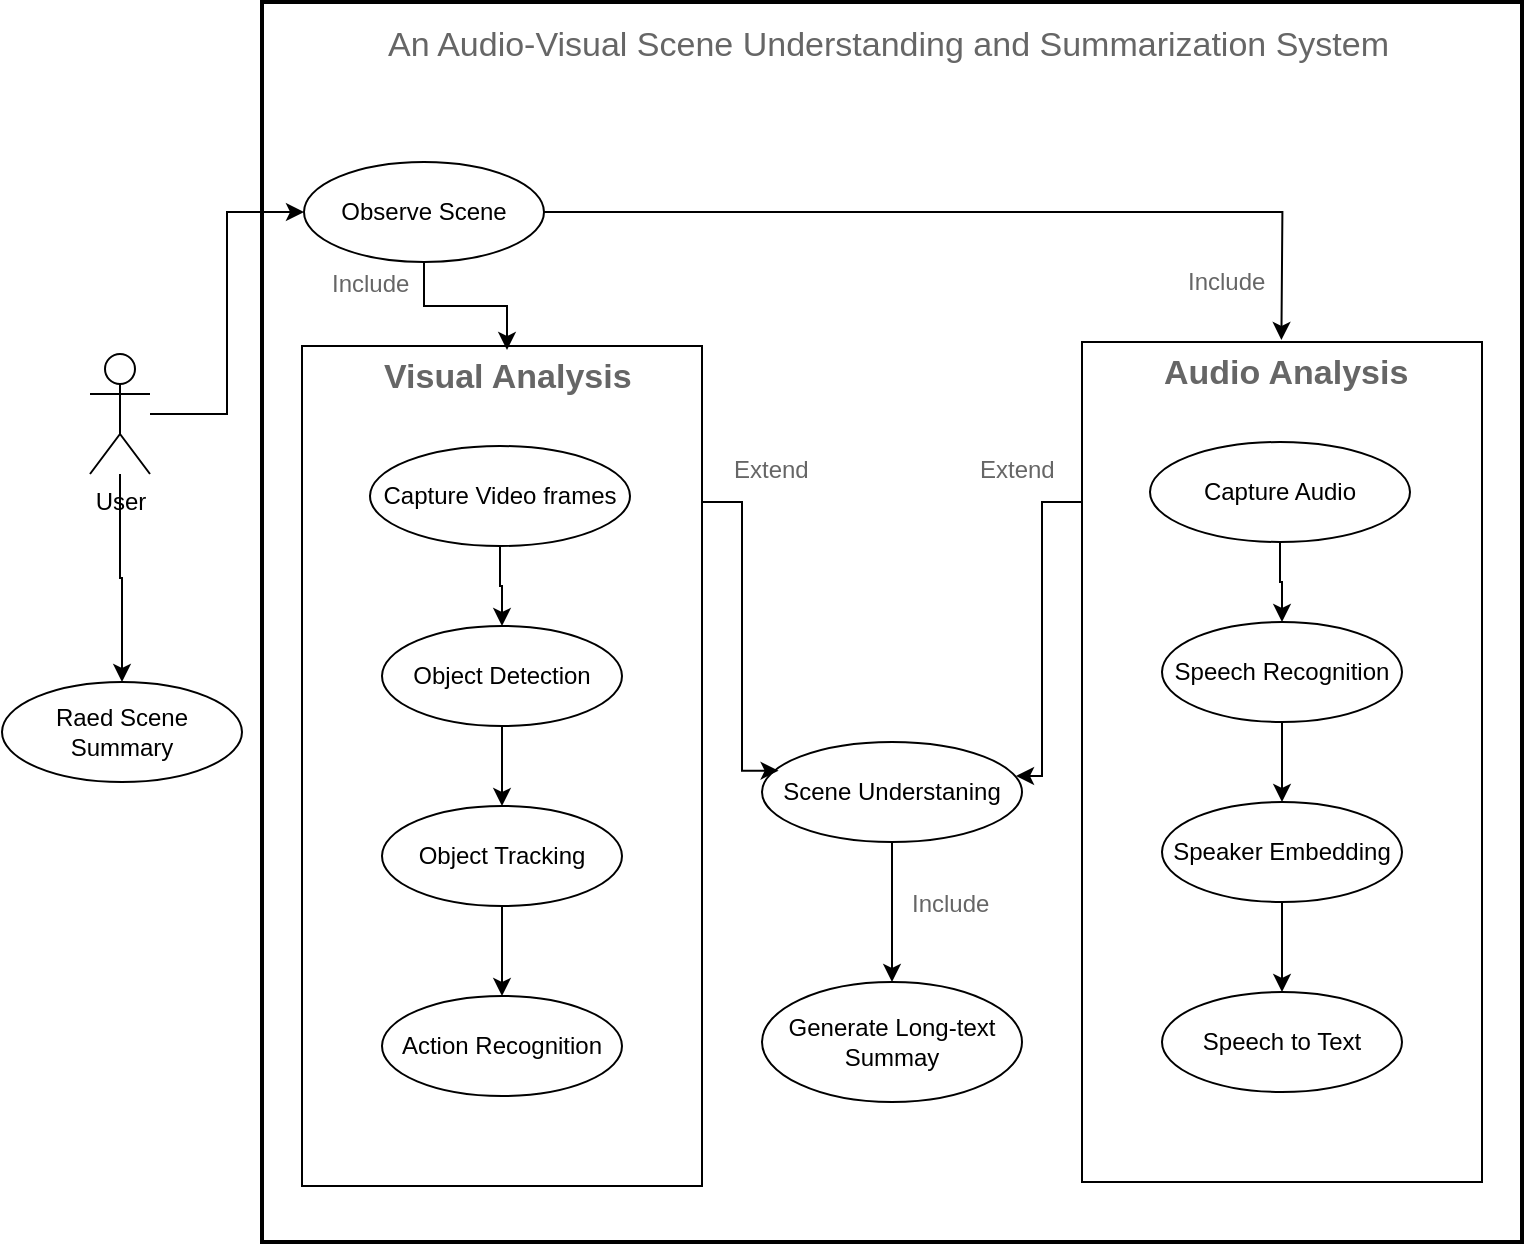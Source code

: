 <mxfile version="22.1.4" type="github">
  <diagram name="Page-1" id="tHAk2tj8HksUcGyv1YtE">
    <mxGraphModel dx="983" dy="687" grid="1" gridSize="10" guides="1" tooltips="1" connect="1" arrows="1" fold="1" page="1" pageScale="1" pageWidth="827" pageHeight="1169" math="0" shadow="0">
      <root>
        <mxCell id="0" />
        <mxCell id="1" parent="0" />
        <mxCell id="spbaKK2cmAYLjNGwdagv-20" value="" style="rounded=0;whiteSpace=wrap;html=1;strokeWidth=2;" vertex="1" parent="1">
          <mxGeometry x="140" y="40" width="630" height="620" as="geometry" />
        </mxCell>
        <mxCell id="spbaKK2cmAYLjNGwdagv-8" value="" style="rounded=0;whiteSpace=wrap;html=1;perimeterSpacing=0;" vertex="1" parent="1">
          <mxGeometry x="160" y="212" width="200" height="420" as="geometry" />
        </mxCell>
        <mxCell id="spbaKK2cmAYLjNGwdagv-21" value="" style="edgeStyle=orthogonalEdgeStyle;rounded=0;orthogonalLoop=1;jettySize=auto;html=1;" edge="1" parent="1" source="spbaKK2cmAYLjNGwdagv-1" target="spbaKK2cmAYLjNGwdagv-19">
          <mxGeometry relative="1" as="geometry" />
        </mxCell>
        <mxCell id="spbaKK2cmAYLjNGwdagv-24" style="edgeStyle=orthogonalEdgeStyle;rounded=0;orthogonalLoop=1;jettySize=auto;html=1;entryX=0;entryY=0.5;entryDx=0;entryDy=0;" edge="1" parent="1" source="spbaKK2cmAYLjNGwdagv-1" target="spbaKK2cmAYLjNGwdagv-2">
          <mxGeometry relative="1" as="geometry" />
        </mxCell>
        <mxCell id="spbaKK2cmAYLjNGwdagv-1" value="User" style="shape=umlActor;verticalLabelPosition=bottom;verticalAlign=top;html=1;outlineConnect=0;" vertex="1" parent="1">
          <mxGeometry x="54" y="216" width="30" height="60" as="geometry" />
        </mxCell>
        <mxCell id="spbaKK2cmAYLjNGwdagv-27" value="" style="edgeStyle=orthogonalEdgeStyle;rounded=0;orthogonalLoop=1;jettySize=auto;html=1;" edge="1" parent="1" source="spbaKK2cmAYLjNGwdagv-2" target="spbaKK2cmAYLjNGwdagv-10">
          <mxGeometry relative="1" as="geometry" />
        </mxCell>
        <mxCell id="spbaKK2cmAYLjNGwdagv-2" value="Observe Scene" style="ellipse;whiteSpace=wrap;html=1;" vertex="1" parent="1">
          <mxGeometry x="161" y="120" width="120" height="50" as="geometry" />
        </mxCell>
        <mxCell id="spbaKK2cmAYLjNGwdagv-31" value="" style="edgeStyle=orthogonalEdgeStyle;rounded=0;orthogonalLoop=1;jettySize=auto;html=1;" edge="1" parent="1" source="spbaKK2cmAYLjNGwdagv-3" target="spbaKK2cmAYLjNGwdagv-4">
          <mxGeometry relative="1" as="geometry" />
        </mxCell>
        <mxCell id="spbaKK2cmAYLjNGwdagv-3" value="Capture Video frames" style="ellipse;whiteSpace=wrap;html=1;" vertex="1" parent="1">
          <mxGeometry x="194" y="262" width="130" height="50" as="geometry" />
        </mxCell>
        <mxCell id="spbaKK2cmAYLjNGwdagv-32" value="" style="edgeStyle=orthogonalEdgeStyle;rounded=0;orthogonalLoop=1;jettySize=auto;html=1;" edge="1" parent="1" source="spbaKK2cmAYLjNGwdagv-4" target="spbaKK2cmAYLjNGwdagv-5">
          <mxGeometry relative="1" as="geometry" />
        </mxCell>
        <mxCell id="spbaKK2cmAYLjNGwdagv-4" value="Object Detection" style="ellipse;whiteSpace=wrap;html=1;" vertex="1" parent="1">
          <mxGeometry x="200" y="352" width="120" height="50" as="geometry" />
        </mxCell>
        <mxCell id="spbaKK2cmAYLjNGwdagv-33" value="" style="edgeStyle=orthogonalEdgeStyle;rounded=0;orthogonalLoop=1;jettySize=auto;html=1;" edge="1" parent="1" source="spbaKK2cmAYLjNGwdagv-5" target="spbaKK2cmAYLjNGwdagv-6">
          <mxGeometry relative="1" as="geometry" />
        </mxCell>
        <mxCell id="spbaKK2cmAYLjNGwdagv-5" value="Object Tracking" style="ellipse;whiteSpace=wrap;html=1;" vertex="1" parent="1">
          <mxGeometry x="200" y="442" width="120" height="50" as="geometry" />
        </mxCell>
        <mxCell id="spbaKK2cmAYLjNGwdagv-6" value="Action Recognition" style="ellipse;whiteSpace=wrap;html=1;" vertex="1" parent="1">
          <mxGeometry x="200" y="537" width="120" height="50" as="geometry" />
        </mxCell>
        <mxCell id="spbaKK2cmAYLjNGwdagv-10" value="&lt;b&gt;Visual Analysis&lt;/b&gt;" style="strokeWidth=0;shadow=0;dashed=1;align=center;html=1;shape=mxgraph.mockup.text.textBox;fontColor=#666666;align=left;fontSize=17;spacingLeft=4;spacingTop=-3;whiteSpace=wrap;strokeColor=none;mainText=;dashPattern=1 4;" vertex="1" parent="1">
          <mxGeometry x="195" y="214" width="135" height="30" as="geometry" />
        </mxCell>
        <mxCell id="spbaKK2cmAYLjNGwdagv-11" value="" style="rounded=0;whiteSpace=wrap;html=1;" vertex="1" parent="1">
          <mxGeometry x="550" y="210" width="200" height="420" as="geometry" />
        </mxCell>
        <mxCell id="spbaKK2cmAYLjNGwdagv-34" value="" style="edgeStyle=orthogonalEdgeStyle;rounded=0;orthogonalLoop=1;jettySize=auto;html=1;" edge="1" parent="1" source="spbaKK2cmAYLjNGwdagv-12" target="spbaKK2cmAYLjNGwdagv-13">
          <mxGeometry relative="1" as="geometry" />
        </mxCell>
        <mxCell id="spbaKK2cmAYLjNGwdagv-12" value="Capture Audio" style="ellipse;whiteSpace=wrap;html=1;" vertex="1" parent="1">
          <mxGeometry x="584" y="260" width="130" height="50" as="geometry" />
        </mxCell>
        <mxCell id="spbaKK2cmAYLjNGwdagv-35" value="" style="edgeStyle=orthogonalEdgeStyle;rounded=0;orthogonalLoop=1;jettySize=auto;html=1;" edge="1" parent="1" source="spbaKK2cmAYLjNGwdagv-13" target="spbaKK2cmAYLjNGwdagv-14">
          <mxGeometry relative="1" as="geometry" />
        </mxCell>
        <mxCell id="spbaKK2cmAYLjNGwdagv-13" value="Speech Recognition" style="ellipse;whiteSpace=wrap;html=1;" vertex="1" parent="1">
          <mxGeometry x="590" y="350" width="120" height="50" as="geometry" />
        </mxCell>
        <mxCell id="spbaKK2cmAYLjNGwdagv-36" value="" style="edgeStyle=orthogonalEdgeStyle;rounded=0;orthogonalLoop=1;jettySize=auto;html=1;" edge="1" parent="1" source="spbaKK2cmAYLjNGwdagv-14" target="spbaKK2cmAYLjNGwdagv-15">
          <mxGeometry relative="1" as="geometry" />
        </mxCell>
        <mxCell id="spbaKK2cmAYLjNGwdagv-14" value="Speaker Embedding" style="ellipse;whiteSpace=wrap;html=1;" vertex="1" parent="1">
          <mxGeometry x="590" y="440" width="120" height="50" as="geometry" />
        </mxCell>
        <mxCell id="spbaKK2cmAYLjNGwdagv-15" value="Speech to Text" style="ellipse;whiteSpace=wrap;html=1;" vertex="1" parent="1">
          <mxGeometry x="590" y="535" width="120" height="50" as="geometry" />
        </mxCell>
        <mxCell id="spbaKK2cmAYLjNGwdagv-16" value="&lt;b&gt;Audio Analysis&lt;/b&gt;" style="strokeWidth=0;shadow=0;dashed=1;align=center;html=1;shape=mxgraph.mockup.text.textBox;fontColor=#666666;align=left;fontSize=17;spacingLeft=4;spacingTop=-3;whiteSpace=wrap;strokeColor=none;mainText=;dashPattern=1 4;" vertex="1" parent="1">
          <mxGeometry x="585" y="212" width="135" height="30" as="geometry" />
        </mxCell>
        <mxCell id="spbaKK2cmAYLjNGwdagv-30" value="" style="edgeStyle=orthogonalEdgeStyle;rounded=0;orthogonalLoop=1;jettySize=auto;html=1;" edge="1" parent="1" source="spbaKK2cmAYLjNGwdagv-17" target="spbaKK2cmAYLjNGwdagv-18">
          <mxGeometry relative="1" as="geometry" />
        </mxCell>
        <mxCell id="spbaKK2cmAYLjNGwdagv-17" value="Scene Understaning" style="ellipse;whiteSpace=wrap;html=1;" vertex="1" parent="1">
          <mxGeometry x="390" y="410" width="130" height="50" as="geometry" />
        </mxCell>
        <mxCell id="spbaKK2cmAYLjNGwdagv-18" value="Generate Long-text Summay" style="ellipse;whiteSpace=wrap;html=1;" vertex="1" parent="1">
          <mxGeometry x="390" y="530" width="130" height="60" as="geometry" />
        </mxCell>
        <mxCell id="spbaKK2cmAYLjNGwdagv-19" value="Raed Scene Summary" style="ellipse;whiteSpace=wrap;html=1;" vertex="1" parent="1">
          <mxGeometry x="10" y="380" width="120" height="50" as="geometry" />
        </mxCell>
        <mxCell id="spbaKK2cmAYLjNGwdagv-26" style="edgeStyle=orthogonalEdgeStyle;rounded=0;orthogonalLoop=1;jettySize=auto;html=1;entryX=0.583;entryY=-0.1;entryDx=0;entryDy=0;entryPerimeter=0;exitX=1;exitY=0.5;exitDx=0;exitDy=0;" edge="1" parent="1" source="spbaKK2cmAYLjNGwdagv-2">
          <mxGeometry relative="1" as="geometry">
            <mxPoint x="290" y="146" as="sourcePoint" />
            <mxPoint x="649.705" y="209" as="targetPoint" />
          </mxGeometry>
        </mxCell>
        <mxCell id="spbaKK2cmAYLjNGwdagv-28" style="edgeStyle=orthogonalEdgeStyle;rounded=0;orthogonalLoop=1;jettySize=auto;html=1;entryX=0.064;entryY=0.287;entryDx=0;entryDy=0;entryPerimeter=0;" edge="1" parent="1" source="spbaKK2cmAYLjNGwdagv-8" target="spbaKK2cmAYLjNGwdagv-17">
          <mxGeometry relative="1" as="geometry">
            <Array as="points">
              <mxPoint x="380" y="290" />
              <mxPoint x="380" y="424" />
            </Array>
          </mxGeometry>
        </mxCell>
        <mxCell id="spbaKK2cmAYLjNGwdagv-29" style="edgeStyle=orthogonalEdgeStyle;rounded=0;orthogonalLoop=1;jettySize=auto;html=1;entryX=0.977;entryY=0.34;entryDx=0;entryDy=0;entryPerimeter=0;" edge="1" parent="1" source="spbaKK2cmAYLjNGwdagv-11" target="spbaKK2cmAYLjNGwdagv-17">
          <mxGeometry relative="1" as="geometry">
            <Array as="points">
              <mxPoint x="530" y="290" />
              <mxPoint x="530" y="427" />
            </Array>
          </mxGeometry>
        </mxCell>
        <mxCell id="spbaKK2cmAYLjNGwdagv-41" value="&lt;font style=&quot;font-size: 12px;&quot;&gt;Include&lt;/font&gt;" style="strokeWidth=1;shadow=0;dashed=0;align=center;html=1;shape=mxgraph.mockup.text.textBox;fontColor=#666666;align=left;fontSize=17;spacingLeft=4;spacingTop=-3;whiteSpace=wrap;strokeColor=none;mainText=" vertex="1" parent="1">
          <mxGeometry x="169" y="171" width="50" height="20" as="geometry" />
        </mxCell>
        <mxCell id="spbaKK2cmAYLjNGwdagv-42" value="&lt;font style=&quot;font-size: 12px;&quot;&gt;Extend&lt;/font&gt;" style="strokeWidth=1;shadow=0;dashed=0;align=center;html=1;shape=mxgraph.mockup.text.textBox;fontColor=#666666;align=left;fontSize=17;spacingLeft=4;spacingTop=-3;whiteSpace=wrap;strokeColor=none;mainText=" vertex="1" parent="1">
          <mxGeometry x="370" y="259" width="70" height="30" as="geometry" />
        </mxCell>
        <mxCell id="spbaKK2cmAYLjNGwdagv-43" value="&lt;font style=&quot;font-size: 12px;&quot;&gt;Include&lt;/font&gt;" style="strokeWidth=1;shadow=0;dashed=0;align=center;html=1;shape=mxgraph.mockup.text.textBox;fontColor=#666666;align=left;fontSize=17;spacingLeft=4;spacingTop=-3;whiteSpace=wrap;strokeColor=none;mainText=" vertex="1" parent="1">
          <mxGeometry x="597" y="170" width="50" height="20" as="geometry" />
        </mxCell>
        <mxCell id="spbaKK2cmAYLjNGwdagv-45" value="&lt;font style=&quot;font-size: 12px;&quot;&gt;Extend&lt;/font&gt;" style="strokeWidth=1;shadow=0;dashed=0;align=center;html=1;shape=mxgraph.mockup.text.textBox;fontColor=#666666;align=left;fontSize=17;spacingLeft=4;spacingTop=-3;whiteSpace=wrap;strokeColor=none;mainText=" vertex="1" parent="1">
          <mxGeometry x="493" y="259" width="46" height="30" as="geometry" />
        </mxCell>
        <mxCell id="spbaKK2cmAYLjNGwdagv-46" value="&lt;font style=&quot;font-size: 12px;&quot;&gt;Include&lt;/font&gt;" style="strokeWidth=1;shadow=0;dashed=0;align=center;html=1;shape=mxgraph.mockup.text.textBox;fontColor=#666666;align=left;fontSize=17;spacingLeft=4;spacingTop=-3;whiteSpace=wrap;strokeColor=none;mainText=" vertex="1" parent="1">
          <mxGeometry x="459" y="481" width="50" height="20" as="geometry" />
        </mxCell>
        <mxCell id="spbaKK2cmAYLjNGwdagv-47" value="An Audio-Visual Scene Understanding and&amp;nbsp;Summarization&amp;nbsp;System" style="strokeWidth=1;shadow=0;dashed=0;align=center;html=1;shape=mxgraph.mockup.text.textBox;fontColor=#666666;align=left;fontSize=17;spacingLeft=4;spacingTop=-3;whiteSpace=wrap;strokeColor=none;mainText=" vertex="1" parent="1">
          <mxGeometry x="197" y="48" width="514" height="30" as="geometry" />
        </mxCell>
      </root>
    </mxGraphModel>
  </diagram>
</mxfile>

